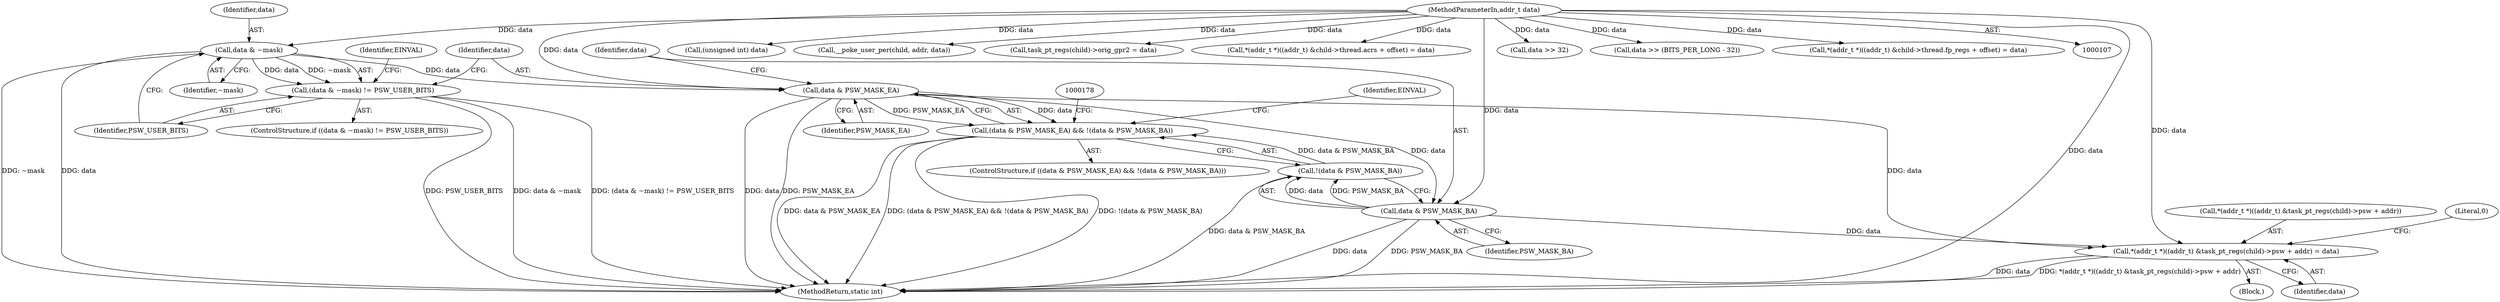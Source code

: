 digraph "1_linux_dab6cf55f81a6e16b8147aed9a843e1691dcd318@del" {
"1000156" [label="(Call,data & ~mask)"];
"1000110" [label="(MethodParameterIn,addr_t data)"];
"1000155" [label="(Call,(data & ~mask) != PSW_USER_BITS)"];
"1000165" [label="(Call,data & PSW_MASK_EA)"];
"1000164" [label="(Call,(data & PSW_MASK_EA) && !(data & PSW_MASK_BA))"];
"1000169" [label="(Call,data & PSW_MASK_BA)"];
"1000168" [label="(Call,!(data & PSW_MASK_BA))"];
"1000175" [label="(Call,*(addr_t *)((addr_t) &task_pt_regs(child)->psw + addr) = data)"];
"1000156" [label="(Call,data & ~mask)"];
"1000163" [label="(ControlStructure,if ((data & PSW_MASK_EA) && !(data & PSW_MASK_BA)))"];
"1000171" [label="(Identifier,PSW_MASK_BA)"];
"1000174" [label="(Identifier,EINVAL)"];
"1000321" [label="(Call,(unsigned int) data)"];
"1000165" [label="(Call,data & PSW_MASK_EA)"];
"1000386" [label="(Call,__poke_user_per(child, addr, data))"];
"1000176" [label="(Call,*(addr_t *)((addr_t) &task_pt_regs(child)->psw + addr))"];
"1000392" [label="(MethodReturn,static int)"];
"1000269" [label="(Call,task_pt_regs(child)->orig_gpr2 = data)"];
"1000157" [label="(Identifier,data)"];
"1000188" [label="(Identifier,data)"];
"1000110" [label="(MethodParameterIn,addr_t data)"];
"1000169" [label="(Call,data & PSW_MASK_BA)"];
"1000241" [label="(Call,*(addr_t *)((addr_t) &child->thread.acrs + offset) = data)"];
"1000237" [label="(Call,data >> 32)"];
"1000159" [label="(Identifier,PSW_USER_BITS)"];
"1000164" [label="(Call,(data & PSW_MASK_EA) && !(data & PSW_MASK_BA))"];
"1000170" [label="(Identifier,data)"];
"1000166" [label="(Identifier,data)"];
"1000326" [label="(Call,data >> (BITS_PER_LONG - 32))"];
"1000346" [label="(Call,*(addr_t *)((addr_t) &child->thread.fp_regs + offset) = data)"];
"1000167" [label="(Identifier,PSW_MASK_EA)"];
"1000128" [label="(Block,)"];
"1000154" [label="(ControlStructure,if ((data & ~mask) != PSW_USER_BITS))"];
"1000175" [label="(Call,*(addr_t *)((addr_t) &task_pt_regs(child)->psw + addr) = data)"];
"1000158" [label="(Identifier,~mask)"];
"1000162" [label="(Identifier,EINVAL)"];
"1000168" [label="(Call,!(data & PSW_MASK_BA))"];
"1000155" [label="(Call,(data & ~mask) != PSW_USER_BITS)"];
"1000391" [label="(Literal,0)"];
"1000156" -> "1000155"  [label="AST: "];
"1000156" -> "1000158"  [label="CFG: "];
"1000157" -> "1000156"  [label="AST: "];
"1000158" -> "1000156"  [label="AST: "];
"1000159" -> "1000156"  [label="CFG: "];
"1000156" -> "1000392"  [label="DDG: data"];
"1000156" -> "1000392"  [label="DDG: ~mask"];
"1000156" -> "1000155"  [label="DDG: data"];
"1000156" -> "1000155"  [label="DDG: ~mask"];
"1000110" -> "1000156"  [label="DDG: data"];
"1000156" -> "1000165"  [label="DDG: data"];
"1000110" -> "1000107"  [label="AST: "];
"1000110" -> "1000392"  [label="DDG: data"];
"1000110" -> "1000165"  [label="DDG: data"];
"1000110" -> "1000169"  [label="DDG: data"];
"1000110" -> "1000175"  [label="DDG: data"];
"1000110" -> "1000237"  [label="DDG: data"];
"1000110" -> "1000241"  [label="DDG: data"];
"1000110" -> "1000269"  [label="DDG: data"];
"1000110" -> "1000321"  [label="DDG: data"];
"1000110" -> "1000326"  [label="DDG: data"];
"1000110" -> "1000346"  [label="DDG: data"];
"1000110" -> "1000386"  [label="DDG: data"];
"1000155" -> "1000154"  [label="AST: "];
"1000155" -> "1000159"  [label="CFG: "];
"1000159" -> "1000155"  [label="AST: "];
"1000162" -> "1000155"  [label="CFG: "];
"1000166" -> "1000155"  [label="CFG: "];
"1000155" -> "1000392"  [label="DDG: PSW_USER_BITS"];
"1000155" -> "1000392"  [label="DDG: (data & ~mask) != PSW_USER_BITS"];
"1000155" -> "1000392"  [label="DDG: data & ~mask"];
"1000165" -> "1000164"  [label="AST: "];
"1000165" -> "1000167"  [label="CFG: "];
"1000166" -> "1000165"  [label="AST: "];
"1000167" -> "1000165"  [label="AST: "];
"1000170" -> "1000165"  [label="CFG: "];
"1000164" -> "1000165"  [label="CFG: "];
"1000165" -> "1000392"  [label="DDG: data"];
"1000165" -> "1000392"  [label="DDG: PSW_MASK_EA"];
"1000165" -> "1000164"  [label="DDG: data"];
"1000165" -> "1000164"  [label="DDG: PSW_MASK_EA"];
"1000165" -> "1000169"  [label="DDG: data"];
"1000165" -> "1000175"  [label="DDG: data"];
"1000164" -> "1000163"  [label="AST: "];
"1000164" -> "1000168"  [label="CFG: "];
"1000168" -> "1000164"  [label="AST: "];
"1000174" -> "1000164"  [label="CFG: "];
"1000178" -> "1000164"  [label="CFG: "];
"1000164" -> "1000392"  [label="DDG: (data & PSW_MASK_EA) && !(data & PSW_MASK_BA)"];
"1000164" -> "1000392"  [label="DDG: !(data & PSW_MASK_BA)"];
"1000164" -> "1000392"  [label="DDG: data & PSW_MASK_EA"];
"1000168" -> "1000164"  [label="DDG: data & PSW_MASK_BA"];
"1000169" -> "1000168"  [label="AST: "];
"1000169" -> "1000171"  [label="CFG: "];
"1000170" -> "1000169"  [label="AST: "];
"1000171" -> "1000169"  [label="AST: "];
"1000168" -> "1000169"  [label="CFG: "];
"1000169" -> "1000392"  [label="DDG: PSW_MASK_BA"];
"1000169" -> "1000392"  [label="DDG: data"];
"1000169" -> "1000168"  [label="DDG: data"];
"1000169" -> "1000168"  [label="DDG: PSW_MASK_BA"];
"1000169" -> "1000175"  [label="DDG: data"];
"1000168" -> "1000392"  [label="DDG: data & PSW_MASK_BA"];
"1000175" -> "1000128"  [label="AST: "];
"1000175" -> "1000188"  [label="CFG: "];
"1000176" -> "1000175"  [label="AST: "];
"1000188" -> "1000175"  [label="AST: "];
"1000391" -> "1000175"  [label="CFG: "];
"1000175" -> "1000392"  [label="DDG: data"];
"1000175" -> "1000392"  [label="DDG: *(addr_t *)((addr_t) &task_pt_regs(child)->psw + addr)"];
}
